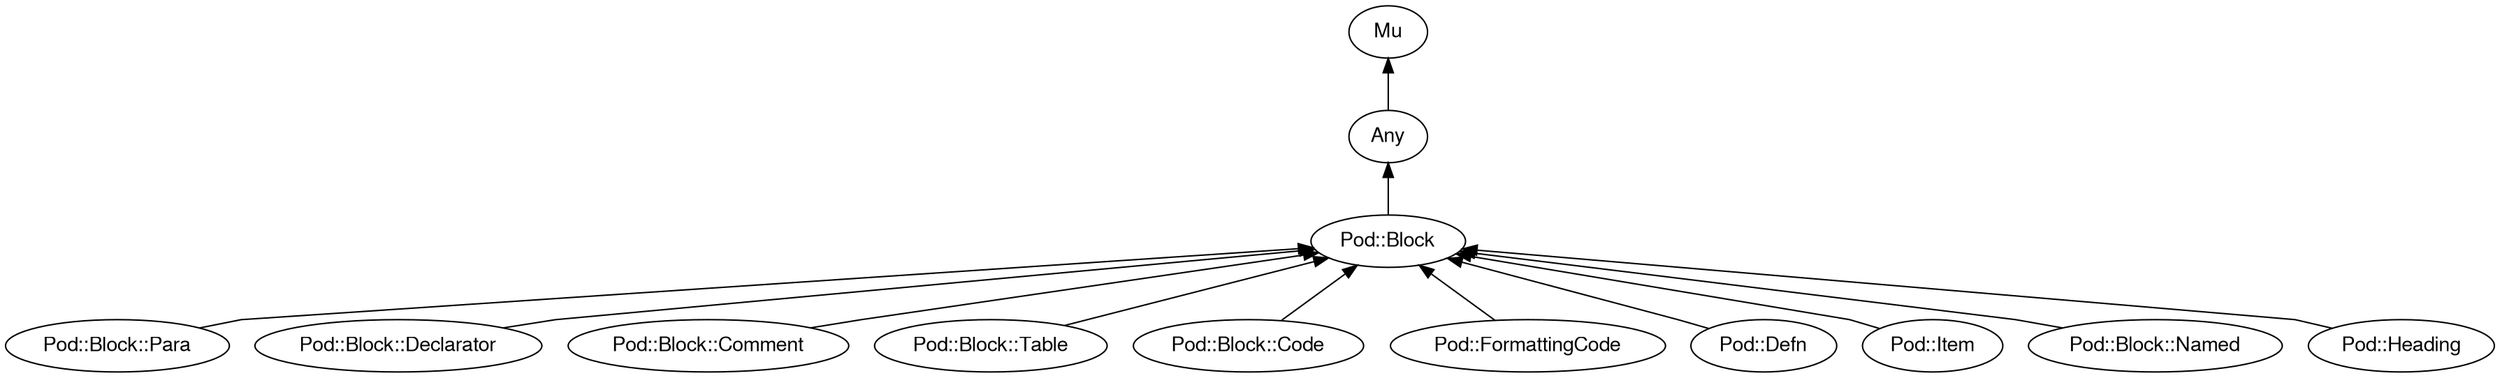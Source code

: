 digraph "perl6-type-graph" {
    rankdir=BT;
    splines=polyline;
    overlap=false; 
    // Types
    "Pod::Block" [color="#000000", fontcolor="#000000", href="/type/Pod::Block", fontname="FreeSans"];
    "Mu" [color="#000000", fontcolor="#000000", href="/type/Mu", fontname="FreeSans"];
    "Any" [color="#000000", fontcolor="#000000", href="/type/Any", fontname="FreeSans"];
    "Pod::Block::Para" [color="#000000", fontcolor="#000000", href="/type/Pod::Block::Para", fontname="FreeSans"];
    "Pod::Block::Declarator" [color="#000000", fontcolor="#000000", href="/type/Pod::Block::Declarator", fontname="FreeSans"];
    "Pod::Block::Comment" [color="#000000", fontcolor="#000000", href="/type/Pod::Block::Comment", fontname="FreeSans"];
    "Pod::Block::Table" [color="#000000", fontcolor="#000000", href="/type/Pod::Block::Table", fontname="FreeSans"];
    "Pod::Block::Code" [color="#000000", fontcolor="#000000", href="/type/Pod::Block::Code", fontname="FreeSans"];
    "Pod::FormattingCode" [color="#000000", fontcolor="#000000", href="/type/Pod::FormattingCode", fontname="FreeSans"];
    "Pod::Defn" [color="#000000", fontcolor="#000000", href="/type/Pod::Defn", fontname="FreeSans"];
    "Pod::Item" [color="#000000", fontcolor="#000000", href="/type/Pod::Item", fontname="FreeSans"];
    "Pod::Block::Named" [color="#000000", fontcolor="#000000", href="/type/Pod::Block::Named", fontname="FreeSans"];
    "Pod::Heading" [color="#000000", fontcolor="#000000", href="/type/Pod::Heading", fontname="FreeSans"];

    // Superclasses
    "Pod::Block" -> "Any" [color="#000000"];
    "Any" -> "Mu" [color="#000000"];
    "Pod::Block::Para" -> "Pod::Block" [color="#000000"];
    "Pod::Block::Declarator" -> "Pod::Block" [color="#000000"];
    "Pod::Block::Comment" -> "Pod::Block" [color="#000000"];
    "Pod::Block::Table" -> "Pod::Block" [color="#000000"];
    "Pod::Block::Code" -> "Pod::Block" [color="#000000"];
    "Pod::FormattingCode" -> "Pod::Block" [color="#000000"];
    "Pod::Defn" -> "Pod::Block" [color="#000000"];
    "Pod::Item" -> "Pod::Block" [color="#000000"];
    "Pod::Block::Named" -> "Pod::Block" [color="#000000"];
    "Pod::Heading" -> "Pod::Block" [color="#000000"];

    // Roles
}
